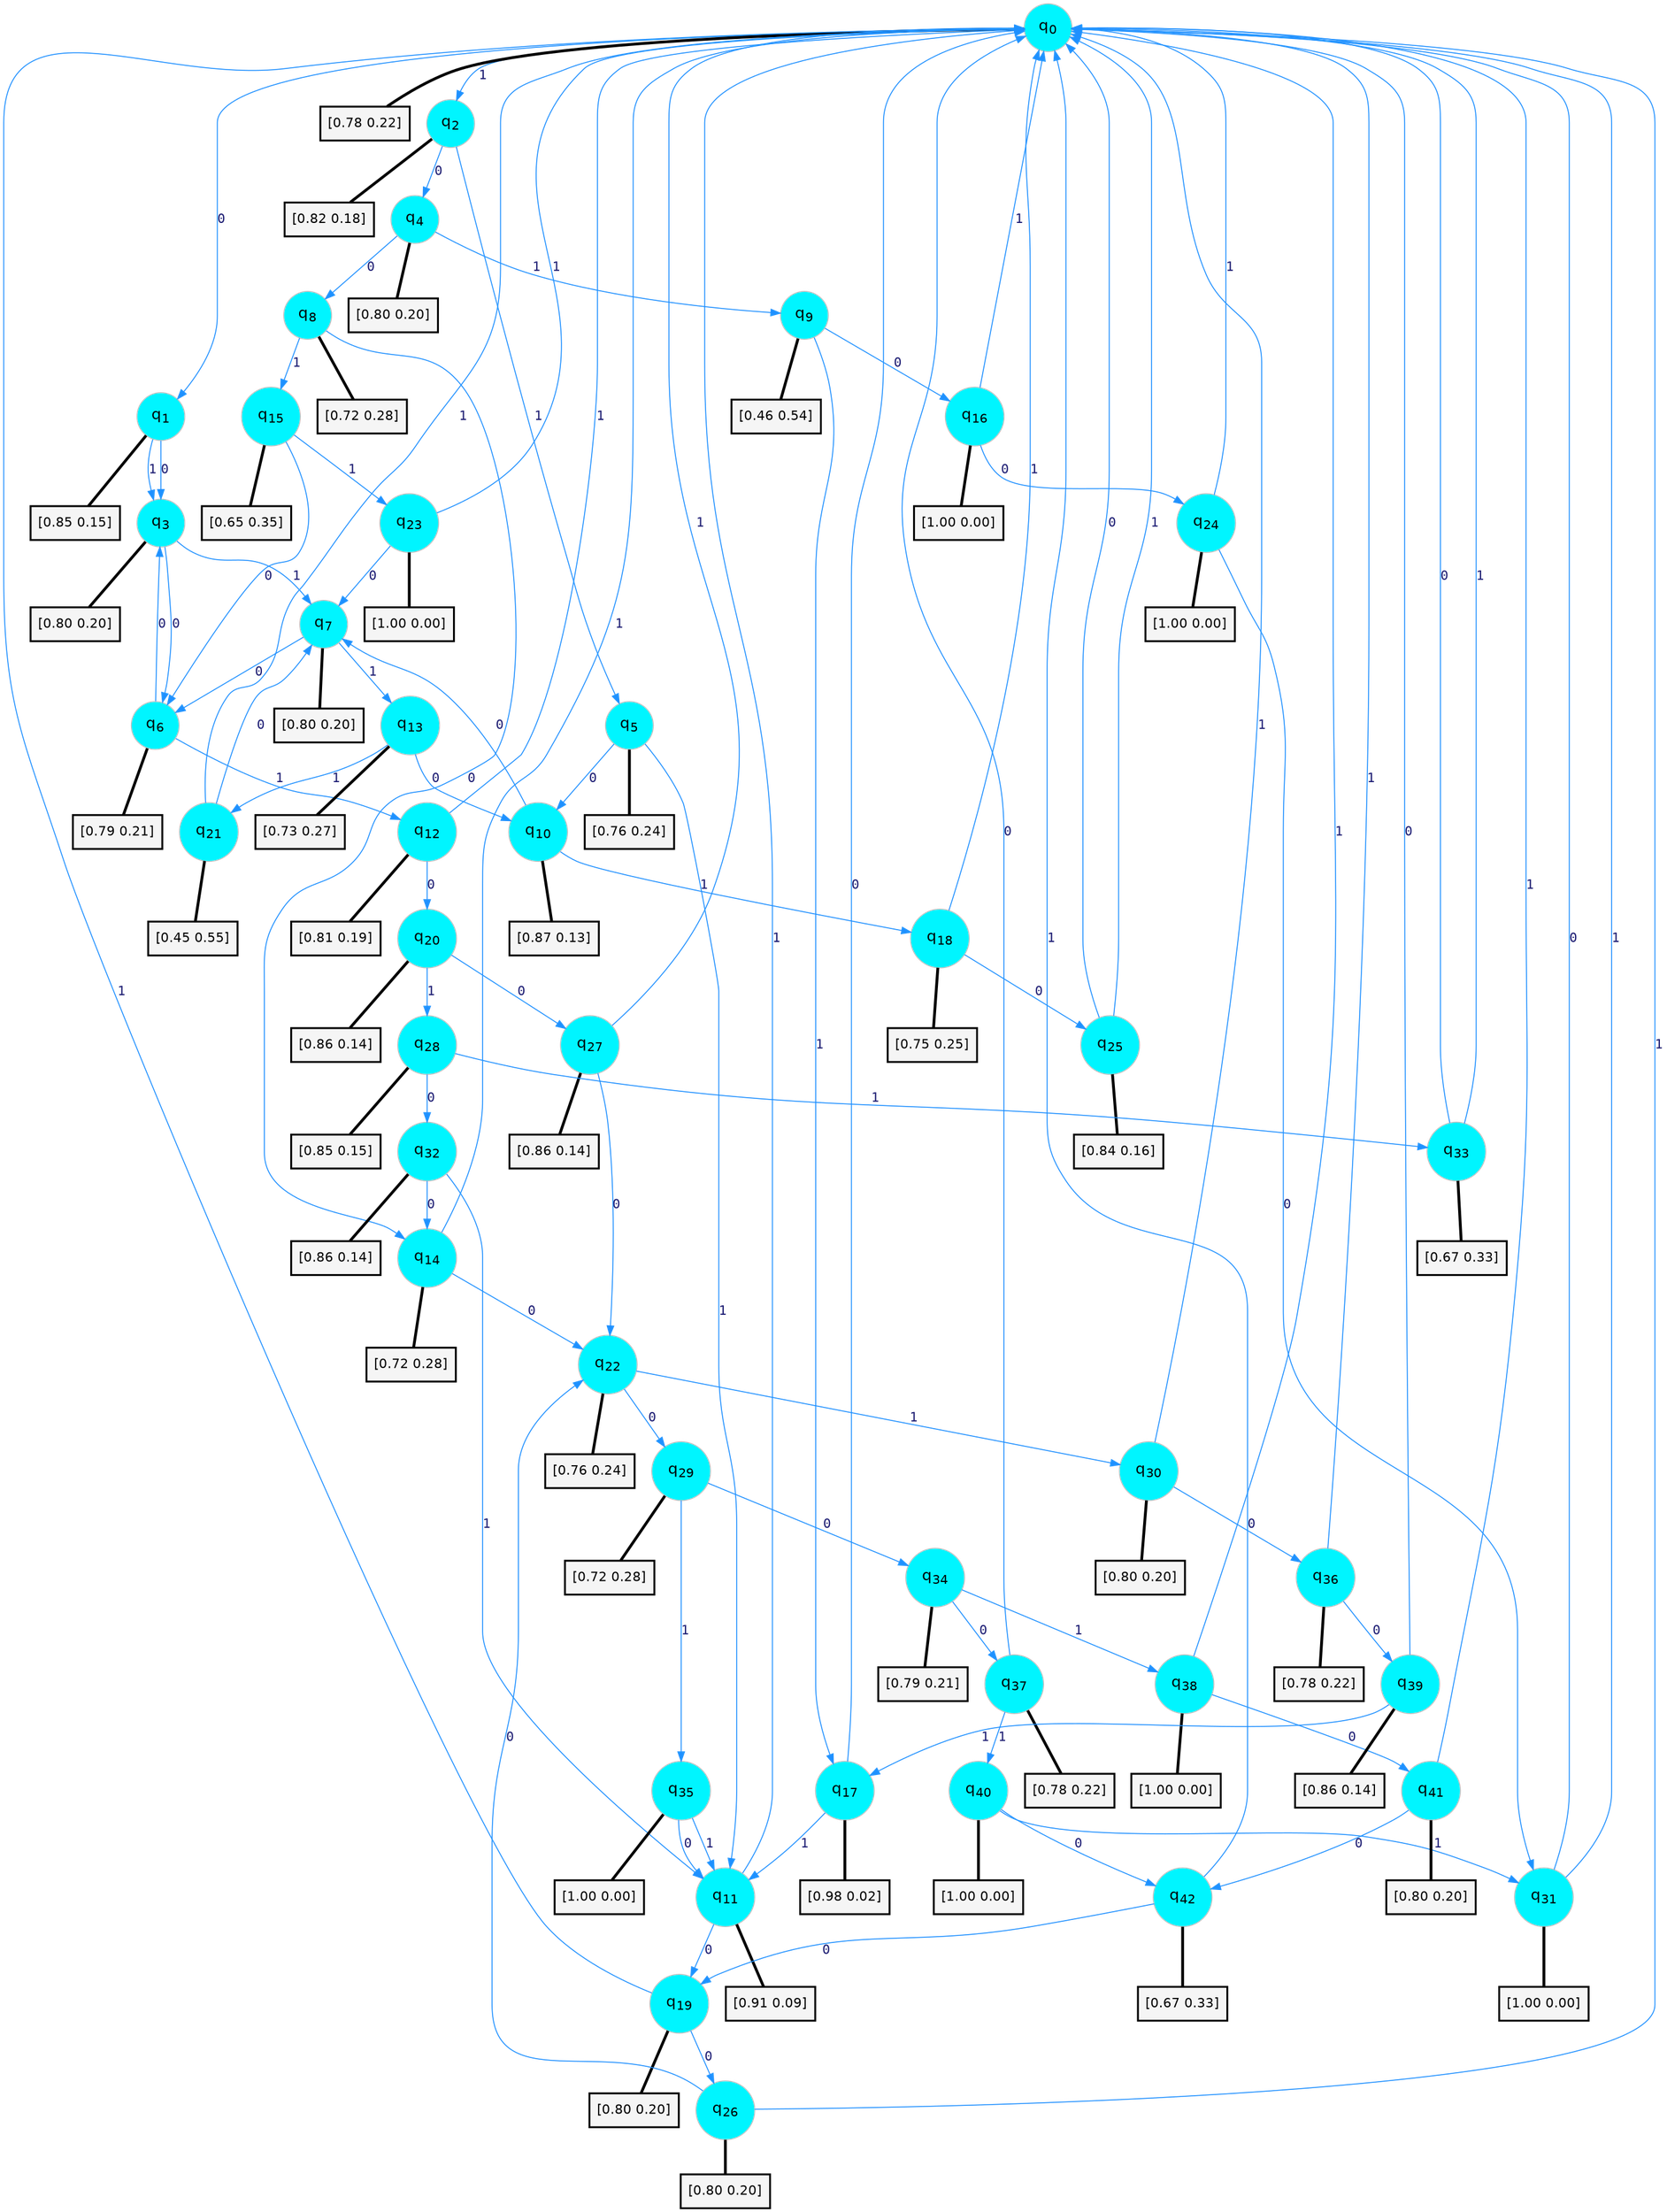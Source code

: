 digraph G {
graph [
bgcolor=transparent, dpi=300, rankdir=TD, size="40,25"];
node [
color=gray, fillcolor=turquoise1, fontcolor=black, fontname=Helvetica, fontsize=16, fontweight=bold, shape=circle, style=filled];
edge [
arrowsize=1, color=dodgerblue1, fontcolor=midnightblue, fontname=courier, fontweight=bold, penwidth=1, style=solid, weight=20];
0[label=<q<SUB>0</SUB>>];
1[label=<q<SUB>1</SUB>>];
2[label=<q<SUB>2</SUB>>];
3[label=<q<SUB>3</SUB>>];
4[label=<q<SUB>4</SUB>>];
5[label=<q<SUB>5</SUB>>];
6[label=<q<SUB>6</SUB>>];
7[label=<q<SUB>7</SUB>>];
8[label=<q<SUB>8</SUB>>];
9[label=<q<SUB>9</SUB>>];
10[label=<q<SUB>10</SUB>>];
11[label=<q<SUB>11</SUB>>];
12[label=<q<SUB>12</SUB>>];
13[label=<q<SUB>13</SUB>>];
14[label=<q<SUB>14</SUB>>];
15[label=<q<SUB>15</SUB>>];
16[label=<q<SUB>16</SUB>>];
17[label=<q<SUB>17</SUB>>];
18[label=<q<SUB>18</SUB>>];
19[label=<q<SUB>19</SUB>>];
20[label=<q<SUB>20</SUB>>];
21[label=<q<SUB>21</SUB>>];
22[label=<q<SUB>22</SUB>>];
23[label=<q<SUB>23</SUB>>];
24[label=<q<SUB>24</SUB>>];
25[label=<q<SUB>25</SUB>>];
26[label=<q<SUB>26</SUB>>];
27[label=<q<SUB>27</SUB>>];
28[label=<q<SUB>28</SUB>>];
29[label=<q<SUB>29</SUB>>];
30[label=<q<SUB>30</SUB>>];
31[label=<q<SUB>31</SUB>>];
32[label=<q<SUB>32</SUB>>];
33[label=<q<SUB>33</SUB>>];
34[label=<q<SUB>34</SUB>>];
35[label=<q<SUB>35</SUB>>];
36[label=<q<SUB>36</SUB>>];
37[label=<q<SUB>37</SUB>>];
38[label=<q<SUB>38</SUB>>];
39[label=<q<SUB>39</SUB>>];
40[label=<q<SUB>40</SUB>>];
41[label=<q<SUB>41</SUB>>];
42[label=<q<SUB>42</SUB>>];
43[label="[0.78 0.22]", shape=box,fontcolor=black, fontname=Helvetica, fontsize=14, penwidth=2, fillcolor=whitesmoke,color=black];
44[label="[0.85 0.15]", shape=box,fontcolor=black, fontname=Helvetica, fontsize=14, penwidth=2, fillcolor=whitesmoke,color=black];
45[label="[0.82 0.18]", shape=box,fontcolor=black, fontname=Helvetica, fontsize=14, penwidth=2, fillcolor=whitesmoke,color=black];
46[label="[0.80 0.20]", shape=box,fontcolor=black, fontname=Helvetica, fontsize=14, penwidth=2, fillcolor=whitesmoke,color=black];
47[label="[0.80 0.20]", shape=box,fontcolor=black, fontname=Helvetica, fontsize=14, penwidth=2, fillcolor=whitesmoke,color=black];
48[label="[0.76 0.24]", shape=box,fontcolor=black, fontname=Helvetica, fontsize=14, penwidth=2, fillcolor=whitesmoke,color=black];
49[label="[0.79 0.21]", shape=box,fontcolor=black, fontname=Helvetica, fontsize=14, penwidth=2, fillcolor=whitesmoke,color=black];
50[label="[0.80 0.20]", shape=box,fontcolor=black, fontname=Helvetica, fontsize=14, penwidth=2, fillcolor=whitesmoke,color=black];
51[label="[0.72 0.28]", shape=box,fontcolor=black, fontname=Helvetica, fontsize=14, penwidth=2, fillcolor=whitesmoke,color=black];
52[label="[0.46 0.54]", shape=box,fontcolor=black, fontname=Helvetica, fontsize=14, penwidth=2, fillcolor=whitesmoke,color=black];
53[label="[0.87 0.13]", shape=box,fontcolor=black, fontname=Helvetica, fontsize=14, penwidth=2, fillcolor=whitesmoke,color=black];
54[label="[0.91 0.09]", shape=box,fontcolor=black, fontname=Helvetica, fontsize=14, penwidth=2, fillcolor=whitesmoke,color=black];
55[label="[0.81 0.19]", shape=box,fontcolor=black, fontname=Helvetica, fontsize=14, penwidth=2, fillcolor=whitesmoke,color=black];
56[label="[0.73 0.27]", shape=box,fontcolor=black, fontname=Helvetica, fontsize=14, penwidth=2, fillcolor=whitesmoke,color=black];
57[label="[0.72 0.28]", shape=box,fontcolor=black, fontname=Helvetica, fontsize=14, penwidth=2, fillcolor=whitesmoke,color=black];
58[label="[0.65 0.35]", shape=box,fontcolor=black, fontname=Helvetica, fontsize=14, penwidth=2, fillcolor=whitesmoke,color=black];
59[label="[1.00 0.00]", shape=box,fontcolor=black, fontname=Helvetica, fontsize=14, penwidth=2, fillcolor=whitesmoke,color=black];
60[label="[0.98 0.02]", shape=box,fontcolor=black, fontname=Helvetica, fontsize=14, penwidth=2, fillcolor=whitesmoke,color=black];
61[label="[0.75 0.25]", shape=box,fontcolor=black, fontname=Helvetica, fontsize=14, penwidth=2, fillcolor=whitesmoke,color=black];
62[label="[0.80 0.20]", shape=box,fontcolor=black, fontname=Helvetica, fontsize=14, penwidth=2, fillcolor=whitesmoke,color=black];
63[label="[0.86 0.14]", shape=box,fontcolor=black, fontname=Helvetica, fontsize=14, penwidth=2, fillcolor=whitesmoke,color=black];
64[label="[0.45 0.55]", shape=box,fontcolor=black, fontname=Helvetica, fontsize=14, penwidth=2, fillcolor=whitesmoke,color=black];
65[label="[0.76 0.24]", shape=box,fontcolor=black, fontname=Helvetica, fontsize=14, penwidth=2, fillcolor=whitesmoke,color=black];
66[label="[1.00 0.00]", shape=box,fontcolor=black, fontname=Helvetica, fontsize=14, penwidth=2, fillcolor=whitesmoke,color=black];
67[label="[1.00 0.00]", shape=box,fontcolor=black, fontname=Helvetica, fontsize=14, penwidth=2, fillcolor=whitesmoke,color=black];
68[label="[0.84 0.16]", shape=box,fontcolor=black, fontname=Helvetica, fontsize=14, penwidth=2, fillcolor=whitesmoke,color=black];
69[label="[0.80 0.20]", shape=box,fontcolor=black, fontname=Helvetica, fontsize=14, penwidth=2, fillcolor=whitesmoke,color=black];
70[label="[0.86 0.14]", shape=box,fontcolor=black, fontname=Helvetica, fontsize=14, penwidth=2, fillcolor=whitesmoke,color=black];
71[label="[0.85 0.15]", shape=box,fontcolor=black, fontname=Helvetica, fontsize=14, penwidth=2, fillcolor=whitesmoke,color=black];
72[label="[0.72 0.28]", shape=box,fontcolor=black, fontname=Helvetica, fontsize=14, penwidth=2, fillcolor=whitesmoke,color=black];
73[label="[0.80 0.20]", shape=box,fontcolor=black, fontname=Helvetica, fontsize=14, penwidth=2, fillcolor=whitesmoke,color=black];
74[label="[1.00 0.00]", shape=box,fontcolor=black, fontname=Helvetica, fontsize=14, penwidth=2, fillcolor=whitesmoke,color=black];
75[label="[0.86 0.14]", shape=box,fontcolor=black, fontname=Helvetica, fontsize=14, penwidth=2, fillcolor=whitesmoke,color=black];
76[label="[0.67 0.33]", shape=box,fontcolor=black, fontname=Helvetica, fontsize=14, penwidth=2, fillcolor=whitesmoke,color=black];
77[label="[0.79 0.21]", shape=box,fontcolor=black, fontname=Helvetica, fontsize=14, penwidth=2, fillcolor=whitesmoke,color=black];
78[label="[1.00 0.00]", shape=box,fontcolor=black, fontname=Helvetica, fontsize=14, penwidth=2, fillcolor=whitesmoke,color=black];
79[label="[0.78 0.22]", shape=box,fontcolor=black, fontname=Helvetica, fontsize=14, penwidth=2, fillcolor=whitesmoke,color=black];
80[label="[0.78 0.22]", shape=box,fontcolor=black, fontname=Helvetica, fontsize=14, penwidth=2, fillcolor=whitesmoke,color=black];
81[label="[1.00 0.00]", shape=box,fontcolor=black, fontname=Helvetica, fontsize=14, penwidth=2, fillcolor=whitesmoke,color=black];
82[label="[0.86 0.14]", shape=box,fontcolor=black, fontname=Helvetica, fontsize=14, penwidth=2, fillcolor=whitesmoke,color=black];
83[label="[1.00 0.00]", shape=box,fontcolor=black, fontname=Helvetica, fontsize=14, penwidth=2, fillcolor=whitesmoke,color=black];
84[label="[0.80 0.20]", shape=box,fontcolor=black, fontname=Helvetica, fontsize=14, penwidth=2, fillcolor=whitesmoke,color=black];
85[label="[0.67 0.33]", shape=box,fontcolor=black, fontname=Helvetica, fontsize=14, penwidth=2, fillcolor=whitesmoke,color=black];
0->1 [label=0];
0->2 [label=1];
0->43 [arrowhead=none, penwidth=3,color=black];
1->3 [label=0];
1->3 [label=1];
1->44 [arrowhead=none, penwidth=3,color=black];
2->4 [label=0];
2->5 [label=1];
2->45 [arrowhead=none, penwidth=3,color=black];
3->6 [label=0];
3->7 [label=1];
3->46 [arrowhead=none, penwidth=3,color=black];
4->8 [label=0];
4->9 [label=1];
4->47 [arrowhead=none, penwidth=3,color=black];
5->10 [label=0];
5->11 [label=1];
5->48 [arrowhead=none, penwidth=3,color=black];
6->3 [label=0];
6->12 [label=1];
6->49 [arrowhead=none, penwidth=3,color=black];
7->6 [label=0];
7->13 [label=1];
7->50 [arrowhead=none, penwidth=3,color=black];
8->14 [label=0];
8->15 [label=1];
8->51 [arrowhead=none, penwidth=3,color=black];
9->16 [label=0];
9->17 [label=1];
9->52 [arrowhead=none, penwidth=3,color=black];
10->7 [label=0];
10->18 [label=1];
10->53 [arrowhead=none, penwidth=3,color=black];
11->19 [label=0];
11->0 [label=1];
11->54 [arrowhead=none, penwidth=3,color=black];
12->20 [label=0];
12->0 [label=1];
12->55 [arrowhead=none, penwidth=3,color=black];
13->10 [label=0];
13->21 [label=1];
13->56 [arrowhead=none, penwidth=3,color=black];
14->22 [label=0];
14->0 [label=1];
14->57 [arrowhead=none, penwidth=3,color=black];
15->6 [label=0];
15->23 [label=1];
15->58 [arrowhead=none, penwidth=3,color=black];
16->24 [label=0];
16->0 [label=1];
16->59 [arrowhead=none, penwidth=3,color=black];
17->0 [label=0];
17->11 [label=1];
17->60 [arrowhead=none, penwidth=3,color=black];
18->25 [label=0];
18->0 [label=1];
18->61 [arrowhead=none, penwidth=3,color=black];
19->26 [label=0];
19->0 [label=1];
19->62 [arrowhead=none, penwidth=3,color=black];
20->27 [label=0];
20->28 [label=1];
20->63 [arrowhead=none, penwidth=3,color=black];
21->7 [label=0];
21->0 [label=1];
21->64 [arrowhead=none, penwidth=3,color=black];
22->29 [label=0];
22->30 [label=1];
22->65 [arrowhead=none, penwidth=3,color=black];
23->7 [label=0];
23->0 [label=1];
23->66 [arrowhead=none, penwidth=3,color=black];
24->31 [label=0];
24->0 [label=1];
24->67 [arrowhead=none, penwidth=3,color=black];
25->0 [label=0];
25->0 [label=1];
25->68 [arrowhead=none, penwidth=3,color=black];
26->22 [label=0];
26->0 [label=1];
26->69 [arrowhead=none, penwidth=3,color=black];
27->22 [label=0];
27->0 [label=1];
27->70 [arrowhead=none, penwidth=3,color=black];
28->32 [label=0];
28->33 [label=1];
28->71 [arrowhead=none, penwidth=3,color=black];
29->34 [label=0];
29->35 [label=1];
29->72 [arrowhead=none, penwidth=3,color=black];
30->36 [label=0];
30->0 [label=1];
30->73 [arrowhead=none, penwidth=3,color=black];
31->0 [label=0];
31->0 [label=1];
31->74 [arrowhead=none, penwidth=3,color=black];
32->14 [label=0];
32->11 [label=1];
32->75 [arrowhead=none, penwidth=3,color=black];
33->0 [label=0];
33->0 [label=1];
33->76 [arrowhead=none, penwidth=3,color=black];
34->37 [label=0];
34->38 [label=1];
34->77 [arrowhead=none, penwidth=3,color=black];
35->11 [label=0];
35->11 [label=1];
35->78 [arrowhead=none, penwidth=3,color=black];
36->39 [label=0];
36->0 [label=1];
36->79 [arrowhead=none, penwidth=3,color=black];
37->0 [label=0];
37->40 [label=1];
37->80 [arrowhead=none, penwidth=3,color=black];
38->41 [label=0];
38->0 [label=1];
38->81 [arrowhead=none, penwidth=3,color=black];
39->0 [label=0];
39->17 [label=1];
39->82 [arrowhead=none, penwidth=3,color=black];
40->42 [label=0];
40->31 [label=1];
40->83 [arrowhead=none, penwidth=3,color=black];
41->42 [label=0];
41->0 [label=1];
41->84 [arrowhead=none, penwidth=3,color=black];
42->19 [label=0];
42->0 [label=1];
42->85 [arrowhead=none, penwidth=3,color=black];
}
